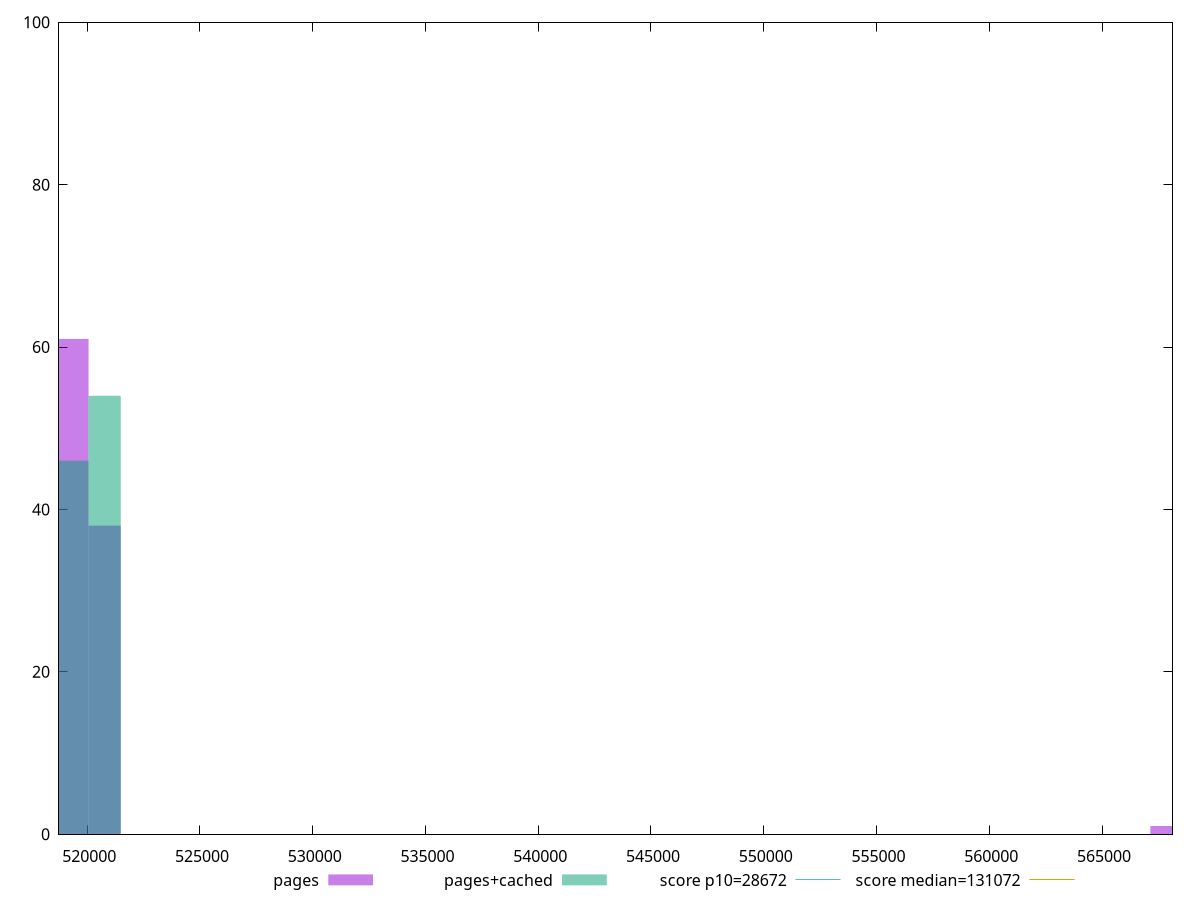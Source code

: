 reset

$pages <<EOF
519347.0082995282 61
520773.7857948566 38
567857.4431406929 1
EOF

$pagesCached <<EOF
520773.7857948566 54
519347.0082995282 46
EOF

set key outside below
set boxwidth 1426.7774953283742
set xrange [518749.85381727194:568125.7869299348]
set yrange [0:100]
set trange [0:100]
set style fill transparent solid 0.5 noborder

set parametric
set terminal svg size 640, 500 enhanced background rgb 'white'
set output "reprap/uses-long-cache-ttl/comparison/histogram/0_vs_1.svg"

plot $pages title "pages" with boxes, \
     $pagesCached title "pages+cached" with boxes, \
     28672,t title "score p10=28672", \
     131072,t title "score median=131072"

reset
